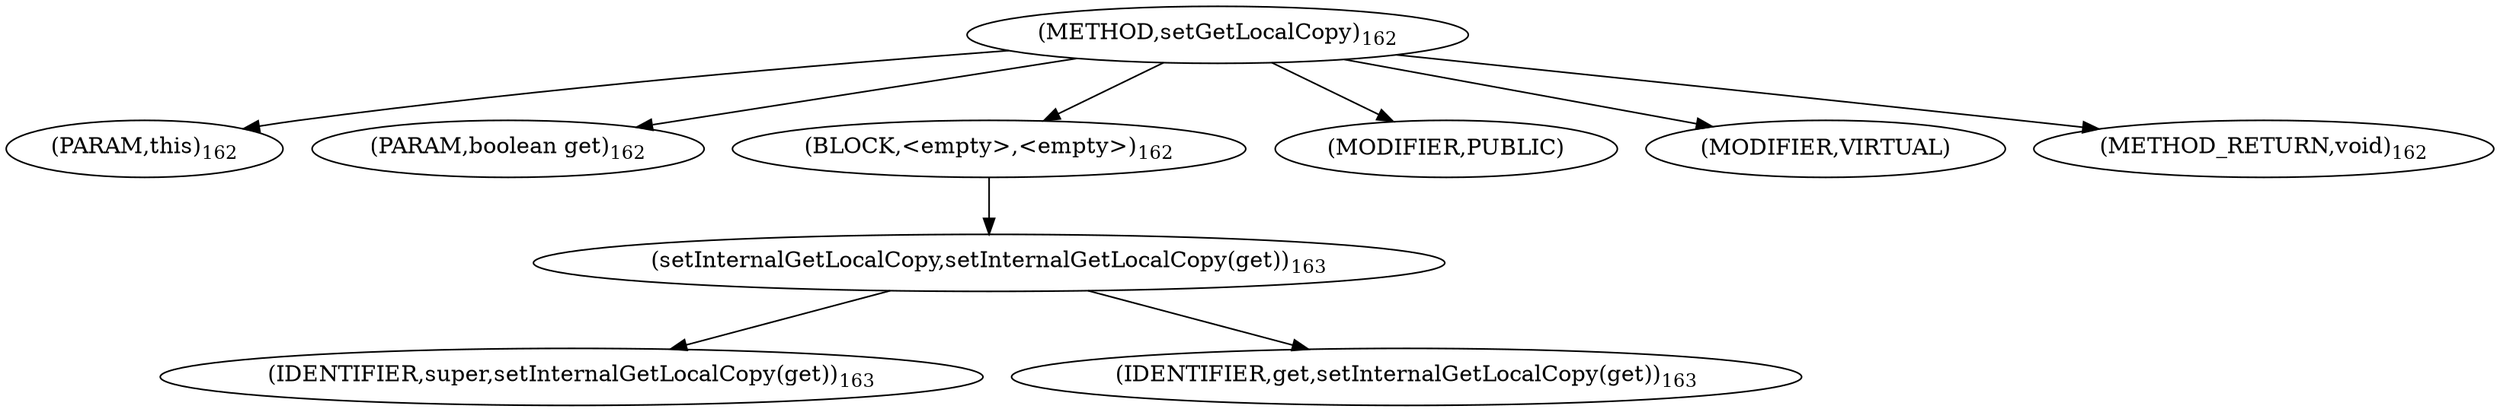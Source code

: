digraph "setGetLocalCopy" {  
"185" [label = <(METHOD,setGetLocalCopy)<SUB>162</SUB>> ]
"186" [label = <(PARAM,this)<SUB>162</SUB>> ]
"187" [label = <(PARAM,boolean get)<SUB>162</SUB>> ]
"188" [label = <(BLOCK,&lt;empty&gt;,&lt;empty&gt;)<SUB>162</SUB>> ]
"189" [label = <(setInternalGetLocalCopy,setInternalGetLocalCopy(get))<SUB>163</SUB>> ]
"190" [label = <(IDENTIFIER,super,setInternalGetLocalCopy(get))<SUB>163</SUB>> ]
"191" [label = <(IDENTIFIER,get,setInternalGetLocalCopy(get))<SUB>163</SUB>> ]
"192" [label = <(MODIFIER,PUBLIC)> ]
"193" [label = <(MODIFIER,VIRTUAL)> ]
"194" [label = <(METHOD_RETURN,void)<SUB>162</SUB>> ]
  "185" -> "186" 
  "185" -> "187" 
  "185" -> "188" 
  "185" -> "192" 
  "185" -> "193" 
  "185" -> "194" 
  "188" -> "189" 
  "189" -> "190" 
  "189" -> "191" 
}
